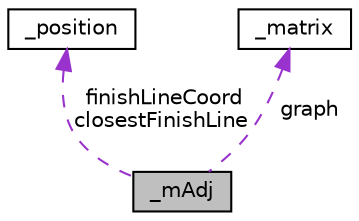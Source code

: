 digraph "_mAdj"
{
 // LATEX_PDF_SIZE
  edge [fontname="Helvetica",fontsize="10",labelfontname="Helvetica",labelfontsize="10"];
  node [fontname="Helvetica",fontsize="10",shape=record];
  Node1 [label="_mAdj",height=0.2,width=0.4,color="black", fillcolor="grey75", style="filled", fontcolor="black",tooltip="Declaration of a structure for a graph object."];
  Node2 -> Node1 [dir="back",color="darkorchid3",fontsize="10",style="dashed",label=" finishLineCoord\nclosestFinishLine" ,fontname="Helvetica"];
  Node2 [label="_position",height=0.2,width=0.4,color="black", fillcolor="white", style="filled",URL="$struct__position.html",tooltip="A structure to represent the position."];
  Node3 -> Node1 [dir="back",color="darkorchid3",fontsize="10",style="dashed",label=" graph" ,fontname="Helvetica"];
  Node3 [label="_matrix",height=0.2,width=0.4,color="black", fillcolor="white", style="filled",URL="$struct__matrix.html",tooltip="A structure to represent a matrix object."];
}
